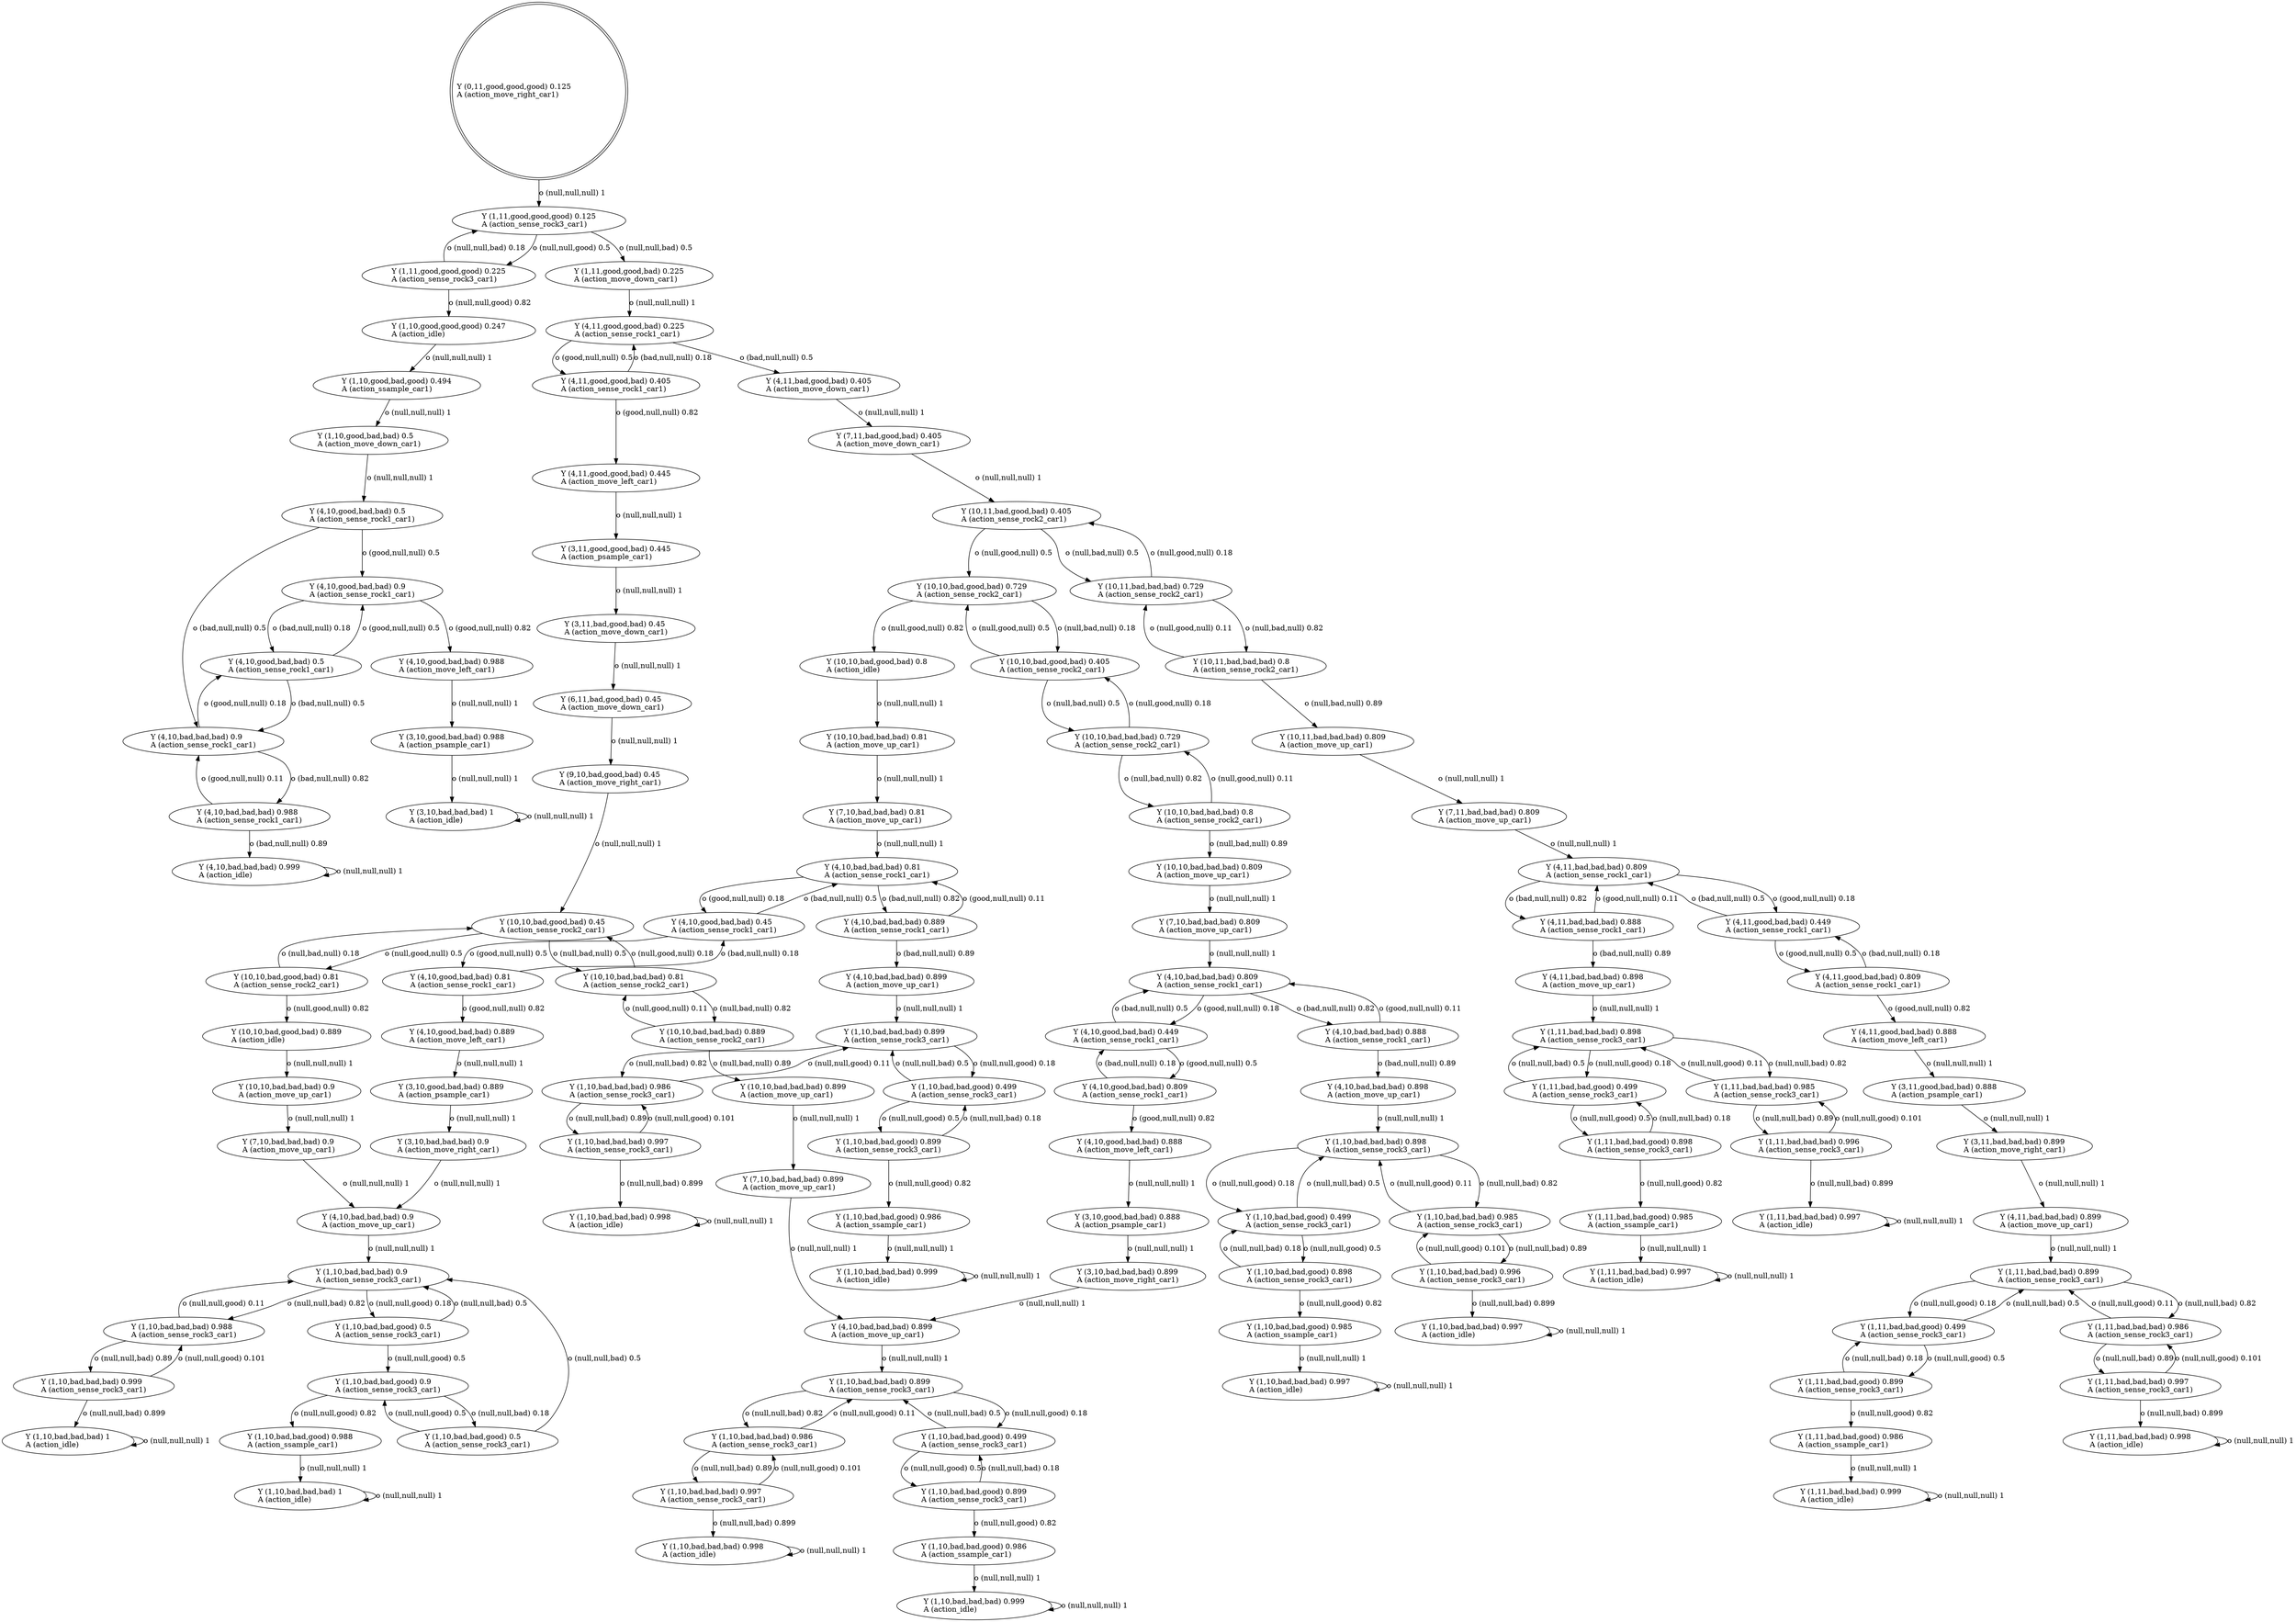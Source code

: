 digraph "G" {
root [label="Y (0,11,good,good,good) 0.125\lA (action_move_right_car1)\l", labeljust="l", shape=doublecircle];
x0row1 [label="Y (1,11,good,good,good) 0.125\lA (action_sense_rock3_car1)\l"];
x0row17 [label="Y (1,11,good,good,good) 0.225\lA (action_sense_rock3_car1)\l"];
x0row18 [label="Y (1,11,good,good,bad) 0.225\lA (action_move_down_car1)\l"];
x0row37 [label="Y (1,10,good,good,good) 0.247\lA (action_idle)\l"];
x0row48 [label="Y (1,10,good,bad,good) 0.494\lA (action_ssample_car1)\l"];
x0row51 [label="Y (1,10,good,bad,bad) 0.5\lA (action_move_down_car1)\l"];
x0row59 [label="Y (4,10,good,bad,bad) 0.5\lA (action_sense_rock1_car1)\l"];
x0row67 [label="Y (4,10,good,bad,bad) 0.9\lA (action_sense_rock1_car1)\l"];
x0row68 [label="Y (4,10,bad,bad,bad) 0.9\lA (action_sense_rock1_car1)\l"];
x0row74 [label="Y (4,10,good,bad,bad) 0.988\lA (action_move_left_car1)\l"];
x0row75 [label="Y (4,10,good,bad,bad) 0.5\lA (action_sense_rock1_car1)\l"];
x0row78 [label="Y (3,10,good,bad,bad) 0.988\lA (action_psample_car1)\l"];
x0row86 [label="Y (3,10,bad,bad,bad) 1\lA (action_idle)\l"];
x0row188 [label="Y (10,10,bad,good,bad) 0.45\lA (action_sense_rock2_car1)\l"];
x0row99 [label="Y (4,10,bad,bad,bad) 0.988\lA (action_sense_rock1_car1)\l"];
x0row105 [label="Y (4,10,bad,bad,bad) 0.999\lA (action_idle)\l"];
x0row109 [label="Y (1,10,bad,bad,bad) 0.999\lA (action_idle)\l"];
x0row115 [label="Y (4,11,good,good,bad) 0.225\lA (action_sense_rock1_car1)\l"];
x0row125 [label="Y (4,11,good,good,bad) 0.405\lA (action_sense_rock1_car1)\l"];
x0row126 [label="Y (4,11,bad,good,bad) 0.405\lA (action_move_down_car1)\l"];
x0row136 [label="Y (4,11,good,good,bad) 0.445\lA (action_move_left_car1)\l"];
x0row143 [label="Y (3,11,good,good,bad) 0.445\lA (action_psample_car1)\l"];
x0row155 [label="Y (3,11,bad,good,bad) 0.45\lA (action_move_down_car1)\l"];
x0row166 [label="Y (6,11,bad,good,bad) 0.45\lA (action_move_down_car1)\l"];
x0row186 [label="Y (9,10,bad,good,bad) 0.45\lA (action_move_right_car1)\l"];
x0row196 [label="Y (10,10,bad,bad,bad) 0.9\lA (action_move_up_car1)\l"];
x0row197 [label="Y (10,10,bad,good,bad) 0.81\lA (action_sense_rock2_car1)\l"];
x0row198 [label="Y (10,10,bad,bad,bad) 0.81\lA (action_sense_rock2_car1)\l"];
x0row204 [label="Y (10,10,bad,good,bad) 0.889\lA (action_idle)\l"];
x0row216 [label="Y (7,10,bad,bad,bad) 0.9\lA (action_move_up_car1)\l"];
x0row222 [label="Y (4,10,bad,bad,bad) 0.9\lA (action_move_up_car1)\l"];
x0row227 [label="Y (3,10,bad,bad,bad) 0.9\lA (action_move_right_car1)\l"];
x0row228 [label="Y (1,10,bad,bad,bad) 0.9\lA (action_sense_rock3_car1)\l"];
x0row234 [label="Y (1,10,bad,bad,bad) 1\lA (action_idle)\l"];
x0row235 [label="Y (1,10,bad,bad,good) 0.5\lA (action_sense_rock3_car1)\l"];
x0row236 [label="Y (1,10,bad,bad,bad) 0.988\lA (action_sense_rock3_car1)\l"];
x0row240 [label="Y (1,10,bad,bad,good) 0.5\lA (action_sense_rock3_car1)\l"];
x0row242 [label="Y (1,10,bad,bad,good) 0.9\lA (action_sense_rock3_car1)\l"];
x0row247 [label="Y (1,10,bad,bad,good) 0.988\lA (action_ssample_car1)\l"];
x0row514 [label="Y (1,10,bad,bad,good) 0.986\lA (action_ssample_car1)\l"];
x0row259 [label="Y (1,10,bad,bad,bad) 0.999\lA (action_sense_rock3_car1)\l"];
x0row264 [label="Y (1,10,bad,bad,bad) 1\lA (action_idle)\l"];
x0row274 [label="Y (10,10,bad,bad,bad) 0.889\lA (action_sense_rock2_car1)\l"];
x0row281 [label="Y (10,10,bad,bad,bad) 0.899\lA (action_move_up_car1)\l"];
x0row287 [label="Y (7,10,bad,bad,bad) 0.899\lA (action_move_up_car1)\l"];
x0row294 [label="Y (4,10,bad,bad,bad) 0.899\lA (action_move_up_car1)\l"];
x0row301 [label="Y (3,10,bad,bad,bad) 0.899\lA (action_move_right_car1)\l"];
x0row302 [label="Y (1,10,bad,bad,bad) 0.899\lA (action_sense_rock3_car1)\l"];
x0row307 [label="Y (4,11,bad,bad,bad) 0.899\lA (action_move_up_car1)\l"];
x0row310 [label="Y (1,10,bad,bad,bad) 0.999\lA (action_idle)\l"];
x0row313 [label="Y (1,10,bad,bad,good) 0.499\lA (action_sense_rock3_car1)\l"];
x0row314 [label="Y (1,10,bad,bad,bad) 0.986\lA (action_sense_rock3_car1)\l"];
x0row315 [label="Y (1,11,bad,bad,bad) 0.899\lA (action_sense_rock3_car1)\l"];
x0row321 [label="Y (1,10,bad,bad,good) 0.899\lA (action_sense_rock3_car1)\l"];
x0row322 [label="Y (1,11,bad,bad,good) 0.499\lA (action_sense_rock3_car1)\l"];
x0row328 [label="Y (1,10,bad,bad,good) 0.986\lA (action_ssample_car1)\l"];
x0row329 [label="Y (1,11,bad,bad,good) 0.899\lA (action_sense_rock3_car1)\l"];
x0row336 [label="Y (1,11,bad,bad,good) 0.986\lA (action_ssample_car1)\l"];
x0row342 [label="Y (1,11,bad,bad,bad) 0.999\lA (action_idle)\l"];
x0row348 [label="Y (1,10,bad,bad,bad) 0.997\lA (action_sense_rock3_car1)\l"];
x0row349 [label="Y (1,11,bad,bad,bad) 0.986\lA (action_sense_rock3_car1)\l"];
x0row355 [label="Y (1,10,bad,bad,bad) 0.998\lA (action_idle)\l"];
x0row356 [label="Y (1,11,bad,bad,bad) 0.997\lA (action_sense_rock3_car1)\l"];
x0row363 [label="Y (1,11,bad,bad,bad) 0.998\lA (action_idle)\l"];
x0row367 [label="Y (7,11,bad,good,bad) 0.405\lA (action_move_down_car1)\l"];
x0row376 [label="Y (10,11,bad,good,bad) 0.405\lA (action_sense_rock2_car1)\l"];
x0row390 [label="Y (10,11,bad,bad,bad) 0.729\lA (action_sense_rock2_car1)\l"];
x0row393 [label="Y (10,10,bad,good,bad) 0.405\lA (action_sense_rock2_car1)\l"];
x0row402 [label="Y (10,10,bad,good,bad) 0.729\lA (action_sense_rock2_car1)\l"];
x0row406 [label="Y (10,10,bad,bad,bad) 0.81\lA (action_move_up_car1)\l"];
x0row409 [label="Y (10,10,bad,good,bad) 0.8\lA (action_idle)\l"];
x0row422 [label="Y (7,10,bad,bad,bad) 0.81\lA (action_move_up_car1)\l"];
x0row429 [label="Y (4,10,bad,bad,bad) 0.81\lA (action_sense_rock1_car1)\l"];
x0row438 [label="Y (4,10,good,bad,bad) 0.45\lA (action_sense_rock1_car1)\l"];
x0row439 [label="Y (4,10,bad,bad,bad) 0.889\lA (action_sense_rock1_car1)\l"];
x0row447 [label="Y (4,10,good,bad,bad) 0.81\lA (action_sense_rock1_car1)\l"];
x0row455 [label="Y (4,10,good,bad,bad) 0.889\lA (action_move_left_car1)\l"];
x0row460 [label="Y (3,10,good,bad,bad) 0.889\lA (action_psample_car1)\l"];
x0row483 [label="Y (4,10,bad,bad,bad) 0.899\lA (action_move_up_car1)\l"];
x0row489 [label="Y (1,10,bad,bad,bad) 0.899\lA (action_sense_rock3_car1)\l"];
x0row499 [label="Y (1,10,bad,bad,good) 0.499\lA (action_sense_rock3_car1)\l"];
x0row500 [label="Y (1,10,bad,bad,bad) 0.986\lA (action_sense_rock3_car1)\l"];
x0row507 [label="Y (1,10,bad,bad,good) 0.899\lA (action_sense_rock3_car1)\l"];
x0row533 [label="Y (1,10,bad,bad,bad) 0.997\lA (action_sense_rock3_car1)\l"];
x0row540 [label="Y (1,10,bad,bad,bad) 0.998\lA (action_idle)\l"];
x0row553 [label="Y (10,10,bad,bad,bad) 0.729\lA (action_sense_rock2_car1)\l"];
x0row561 [label="Y (10,10,bad,bad,bad) 0.8\lA (action_sense_rock2_car1)\l"];
x0row569 [label="Y (10,10,bad,bad,bad) 0.809\lA (action_move_up_car1)\l"];
x0row572 [label="Y (10,11,bad,bad,bad) 0.8\lA (action_sense_rock2_car1)\l"];
x0row575 [label="Y (7,10,bad,bad,bad) 0.809\lA (action_move_up_car1)\l"];
x0row581 [label="Y (10,11,bad,bad,bad) 0.809\lA (action_move_up_car1)\l"];
x0row584 [label="Y (4,10,bad,bad,bad) 0.809\lA (action_sense_rock1_car1)\l"];
x0row591 [label="Y (7,11,bad,bad,bad) 0.809\lA (action_move_up_car1)\l"];
x0row595 [label="Y (4,10,good,bad,bad) 0.449\lA (action_sense_rock1_car1)\l"];
x0row596 [label="Y (4,10,bad,bad,bad) 0.888\lA (action_sense_rock1_car1)\l"];
x0row601 [label="Y (4,11,bad,bad,bad) 0.809\lA (action_sense_rock1_car1)\l"];
x0row606 [label="Y (4,10,good,bad,bad) 0.809\lA (action_sense_rock1_car1)\l"];
x0row611 [label="Y (4,11,good,bad,bad) 0.449\lA (action_sense_rock1_car1)\l"];
x0row616 [label="Y (4,10,good,bad,bad) 0.888\lA (action_move_left_car1)\l"];
x0row621 [label="Y (4,11,good,bad,bad) 0.809\lA (action_sense_rock1_car1)\l"];
x0row623 [label="Y (3,10,good,bad,bad) 0.888\lA (action_psample_car1)\l"];
x0row631 [label="Y (4,11,good,bad,bad) 0.888\lA (action_move_left_car1)\l"];
x0row641 [label="Y (3,11,good,bad,bad) 0.888\lA (action_psample_car1)\l"];
x0row647 [label="Y (3,11,bad,bad,bad) 0.899\lA (action_move_right_car1)\l"];
x0row652 [label="Y (4,10,bad,bad,bad) 0.898\lA (action_move_up_car1)\l"];
x0row657 [label="Y (4,11,bad,bad,bad) 0.888\lA (action_sense_rock1_car1)\l"];
x0row660 [label="Y (1,10,bad,bad,bad) 0.898\lA (action_sense_rock3_car1)\l"];
x0row667 [label="Y (4,11,bad,bad,bad) 0.898\lA (action_move_up_car1)\l"];
x0row670 [label="Y (1,10,bad,bad,bad) 0.997\lA (action_idle)\l"];
x0row675 [label="Y (1,10,bad,bad,good) 0.499\lA (action_sense_rock3_car1)\l"];
x0row677 [label="Y (1,11,bad,bad,bad) 0.898\lA (action_sense_rock3_car1)\l"];
x0row676 [label="Y (1,10,bad,bad,bad) 0.985\lA (action_sense_rock3_car1)\l"];
x0row685 [label="Y (1,10,bad,bad,good) 0.898\lA (action_sense_rock3_car1)\l"];
x0row686 [label="Y (1,11,bad,bad,good) 0.499\lA (action_sense_rock3_car1)\l"];
x0row694 [label="Y (1,10,bad,bad,good) 0.985\lA (action_ssample_car1)\l"];
x0row695 [label="Y (1,11,bad,bad,good) 0.898\lA (action_sense_rock3_car1)\l"];
x0row704 [label="Y (1,11,bad,bad,good) 0.985\lA (action_ssample_car1)\l"];
x0row712 [label="Y (1,11,bad,bad,bad) 0.997\lA (action_idle)\l"];
x0row720 [label="Y (1,10,bad,bad,bad) 0.996\lA (action_sense_rock3_car1)\l"];
x0row721 [label="Y (1,11,bad,bad,bad) 0.985\lA (action_sense_rock3_car1)\l"];
x0row729 [label="Y (1,10,bad,bad,bad) 0.997\lA (action_idle)\l"];
x0row730 [label="Y (1,11,bad,bad,bad) 0.996\lA (action_sense_rock3_car1)\l"];
x0row739 [label="Y (1,11,bad,bad,bad) 0.997\lA (action_idle)\l"];
root -> x0row1  [key=0, label="o (null,null,null) 1\l"];
x0row1 -> x0row17  [key=0, label="o (null,null,good) 0.5\l"];
x0row1 -> x0row18  [key=0, label="o (null,null,bad) 0.5\l"];
x0row17 -> x0row1  [key=0, label="o (null,null,bad) 0.18\l"];
x0row17 -> x0row37  [key=0, label="o (null,null,good) 0.82\l"];
x0row18 -> x0row115  [key=0, label="o (null,null,null) 1\l"];
x0row37 -> x0row48  [key=0, label="o (null,null,null) 1\l"];
x0row48 -> x0row51  [key=0, label="o (null,null,null) 1\l"];
x0row51 -> x0row59  [key=0, label="o (null,null,null) 1\l"];
x0row59 -> x0row67  [key=0, label="o (good,null,null) 0.5\l"];
x0row59 -> x0row68  [key=0, label="o (bad,null,null) 0.5\l"];
x0row67 -> x0row74  [key=0, label="o (good,null,null) 0.82\l"];
x0row67 -> x0row75  [key=0, label="o (bad,null,null) 0.18\l"];
x0row68 -> x0row75  [key=0, label="o (good,null,null) 0.18\l"];
x0row68 -> x0row99  [key=0, label="o (bad,null,null) 0.82\l"];
x0row74 -> x0row78  [key=0, label="o (null,null,null) 1\l"];
x0row75 -> x0row67  [key=0, label="o (good,null,null) 0.5\l"];
x0row75 -> x0row68  [key=0, label="o (bad,null,null) 0.5\l"];
x0row78 -> x0row86  [key=0, label="o (null,null,null) 1\l"];
x0row86 -> x0row86  [key=0, label="o (null,null,null) 1\l"];
x0row188 -> x0row197  [key=0, label="o (null,good,null) 0.5\l"];
x0row188 -> x0row198  [key=0, label="o (null,bad,null) 0.5\l"];
x0row99 -> x0row68  [key=0, label="o (good,null,null) 0.11\l"];
x0row99 -> x0row105  [key=0, label="o (bad,null,null) 0.89\l"];
x0row105 -> x0row105  [key=0, label="o (null,null,null) 1\l"];
x0row109 -> x0row109  [key=0, label="o (null,null,null) 1\l"];
x0row115 -> x0row125  [key=0, label="o (good,null,null) 0.5\l"];
x0row115 -> x0row126  [key=0, label="o (bad,null,null) 0.5\l"];
x0row125 -> x0row136  [key=0, label="o (good,null,null) 0.82\l"];
x0row125 -> x0row115  [key=0, label="o (bad,null,null) 0.18\l"];
x0row126 -> x0row367  [key=0, label="o (null,null,null) 1\l"];
x0row136 -> x0row143  [key=0, label="o (null,null,null) 1\l"];
x0row143 -> x0row155  [key=0, label="o (null,null,null) 1\l"];
x0row155 -> x0row166  [key=0, label="o (null,null,null) 1\l"];
x0row166 -> x0row186  [key=0, label="o (null,null,null) 1\l"];
x0row186 -> x0row188  [key=0, label="o (null,null,null) 1\l"];
x0row196 -> x0row216  [key=0, label="o (null,null,null) 1\l"];
x0row197 -> x0row204  [key=0, label="o (null,good,null) 0.82\l"];
x0row197 -> x0row188  [key=0, label="o (null,bad,null) 0.18\l"];
x0row198 -> x0row188  [key=0, label="o (null,good,null) 0.18\l"];
x0row198 -> x0row274  [key=0, label="o (null,bad,null) 0.82\l"];
x0row204 -> x0row196  [key=0, label="o (null,null,null) 1\l"];
x0row216 -> x0row222  [key=0, label="o (null,null,null) 1\l"];
x0row222 -> x0row228  [key=0, label="o (null,null,null) 1\l"];
x0row227 -> x0row222  [key=0, label="o (null,null,null) 1\l"];
x0row228 -> x0row235  [key=0, label="o (null,null,good) 0.18\l"];
x0row228 -> x0row236  [key=0, label="o (null,null,bad) 0.82\l"];
x0row234 -> x0row234  [key=0, label="o (null,null,null) 1\l"];
x0row235 -> x0row242  [key=0, label="o (null,null,good) 0.5\l"];
x0row235 -> x0row228  [key=0, label="o (null,null,bad) 0.5\l"];
x0row236 -> x0row228  [key=0, label="o (null,null,good) 0.11\l"];
x0row236 -> x0row259  [key=0, label="o (null,null,bad) 0.89\l"];
x0row240 -> x0row242  [key=0, label="o (null,null,good) 0.5\l"];
x0row240 -> x0row228  [key=0, label="o (null,null,bad) 0.5\l"];
x0row242 -> x0row247  [key=0, label="o (null,null,good) 0.82\l"];
x0row242 -> x0row240  [key=0, label="o (null,null,bad) 0.18\l"];
x0row247 -> x0row234  [key=0, label="o (null,null,null) 1\l"];
x0row514 -> x0row109  [key=0, label="o (null,null,null) 1\l"];
x0row259 -> x0row236  [key=0, label="o (null,null,good) 0.101\l"];
x0row259 -> x0row264  [key=0, label="o (null,null,bad) 0.899\l"];
x0row264 -> x0row264  [key=0, label="o (null,null,null) 1\l"];
x0row274 -> x0row198  [key=0, label="o (null,good,null) 0.11\l"];
x0row274 -> x0row281  [key=0, label="o (null,bad,null) 0.89\l"];
x0row281 -> x0row287  [key=0, label="o (null,null,null) 1\l"];
x0row287 -> x0row294  [key=0, label="o (null,null,null) 1\l"];
x0row294 -> x0row302  [key=0, label="o (null,null,null) 1\l"];
x0row301 -> x0row294  [key=0, label="o (null,null,null) 1\l"];
x0row302 -> x0row313  [key=0, label="o (null,null,good) 0.18\l"];
x0row302 -> x0row314  [key=0, label="o (null,null,bad) 0.82\l"];
x0row307 -> x0row315  [key=0, label="o (null,null,null) 1\l"];
x0row310 -> x0row310  [key=0, label="o (null,null,null) 1\l"];
x0row313 -> x0row321  [key=0, label="o (null,null,good) 0.5\l"];
x0row313 -> x0row302  [key=0, label="o (null,null,bad) 0.5\l"];
x0row314 -> x0row302  [key=0, label="o (null,null,good) 0.11\l"];
x0row314 -> x0row348  [key=0, label="o (null,null,bad) 0.89\l"];
x0row315 -> x0row322  [key=0, label="o (null,null,good) 0.18\l"];
x0row315 -> x0row349  [key=0, label="o (null,null,bad) 0.82\l"];
x0row321 -> x0row328  [key=0, label="o (null,null,good) 0.82\l"];
x0row321 -> x0row313  [key=0, label="o (null,null,bad) 0.18\l"];
x0row322 -> x0row329  [key=0, label="o (null,null,good) 0.5\l"];
x0row322 -> x0row315  [key=0, label="o (null,null,bad) 0.5\l"];
x0row328 -> x0row310  [key=0, label="o (null,null,null) 1\l"];
x0row329 -> x0row336  [key=0, label="o (null,null,good) 0.82\l"];
x0row329 -> x0row322  [key=0, label="o (null,null,bad) 0.18\l"];
x0row336 -> x0row342  [key=0, label="o (null,null,null) 1\l"];
x0row342 -> x0row342  [key=0, label="o (null,null,null) 1\l"];
x0row348 -> x0row314  [key=0, label="o (null,null,good) 0.101\l"];
x0row348 -> x0row355  [key=0, label="o (null,null,bad) 0.899\l"];
x0row349 -> x0row315  [key=0, label="o (null,null,good) 0.11\l"];
x0row349 -> x0row356  [key=0, label="o (null,null,bad) 0.89\l"];
x0row355 -> x0row355  [key=0, label="o (null,null,null) 1\l"];
x0row356 -> x0row349  [key=0, label="o (null,null,good) 0.101\l"];
x0row356 -> x0row363  [key=0, label="o (null,null,bad) 0.899\l"];
x0row363 -> x0row363  [key=0, label="o (null,null,null) 1\l"];
x0row367 -> x0row376  [key=0, label="o (null,null,null) 1\l"];
x0row376 -> x0row390  [key=0, label="o (null,bad,null) 0.5\l"];
x0row376 -> x0row402  [key=0, label="o (null,good,null) 0.5\l"];
x0row390 -> x0row376  [key=0, label="o (null,good,null) 0.18\l"];
x0row390 -> x0row572  [key=0, label="o (null,bad,null) 0.82\l"];
x0row393 -> x0row402  [key=0, label="o (null,good,null) 0.5\l"];
x0row393 -> x0row553  [key=0, label="o (null,bad,null) 0.5\l"];
x0row402 -> x0row409  [key=0, label="o (null,good,null) 0.82\l"];
x0row402 -> x0row393  [key=0, label="o (null,bad,null) 0.18\l"];
x0row406 -> x0row422  [key=0, label="o (null,null,null) 1\l"];
x0row409 -> x0row406  [key=0, label="o (null,null,null) 1\l"];
x0row422 -> x0row429  [key=0, label="o (null,null,null) 1\l"];
x0row429 -> x0row438  [key=0, label="o (good,null,null) 0.18\l"];
x0row429 -> x0row439  [key=0, label="o (bad,null,null) 0.82\l"];
x0row438 -> x0row447  [key=0, label="o (good,null,null) 0.5\l"];
x0row438 -> x0row429  [key=0, label="o (bad,null,null) 0.5\l"];
x0row439 -> x0row429  [key=0, label="o (good,null,null) 0.11\l"];
x0row439 -> x0row483  [key=0, label="o (bad,null,null) 0.89\l"];
x0row447 -> x0row455  [key=0, label="o (good,null,null) 0.82\l"];
x0row447 -> x0row438  [key=0, label="o (bad,null,null) 0.18\l"];
x0row455 -> x0row460  [key=0, label="o (null,null,null) 1\l"];
x0row460 -> x0row227  [key=0, label="o (null,null,null) 1\l"];
x0row483 -> x0row489  [key=0, label="o (null,null,null) 1\l"];
x0row489 -> x0row499  [key=0, label="o (null,null,good) 0.18\l"];
x0row489 -> x0row500  [key=0, label="o (null,null,bad) 0.82\l"];
x0row499 -> x0row507  [key=0, label="o (null,null,good) 0.5\l"];
x0row499 -> x0row489  [key=0, label="o (null,null,bad) 0.5\l"];
x0row500 -> x0row489  [key=0, label="o (null,null,good) 0.11\l"];
x0row500 -> x0row533  [key=0, label="o (null,null,bad) 0.89\l"];
x0row507 -> x0row514  [key=0, label="o (null,null,good) 0.82\l"];
x0row507 -> x0row499  [key=0, label="o (null,null,bad) 0.18\l"];
x0row533 -> x0row500  [key=0, label="o (null,null,good) 0.101\l"];
x0row533 -> x0row540  [key=0, label="o (null,null,bad) 0.899\l"];
x0row540 -> x0row540  [key=0, label="o (null,null,null) 1\l"];
x0row553 -> x0row393  [key=0, label="o (null,good,null) 0.18\l"];
x0row553 -> x0row561  [key=0, label="o (null,bad,null) 0.82\l"];
x0row561 -> x0row553  [key=0, label="o (null,good,null) 0.11\l"];
x0row561 -> x0row569  [key=0, label="o (null,bad,null) 0.89\l"];
x0row569 -> x0row575  [key=0, label="o (null,null,null) 1\l"];
x0row572 -> x0row390  [key=0, label="o (null,good,null) 0.11\l"];
x0row572 -> x0row581  [key=0, label="o (null,bad,null) 0.89\l"];
x0row575 -> x0row584  [key=0, label="o (null,null,null) 1\l"];
x0row581 -> x0row591  [key=0, label="o (null,null,null) 1\l"];
x0row584 -> x0row595  [key=0, label="o (good,null,null) 0.18\l"];
x0row584 -> x0row596  [key=0, label="o (bad,null,null) 0.82\l"];
x0row591 -> x0row601  [key=0, label="o (null,null,null) 1\l"];
x0row595 -> x0row606  [key=0, label="o (good,null,null) 0.5\l"];
x0row595 -> x0row584  [key=0, label="o (bad,null,null) 0.5\l"];
x0row596 -> x0row584  [key=0, label="o (good,null,null) 0.11\l"];
x0row596 -> x0row652  [key=0, label="o (bad,null,null) 0.89\l"];
x0row601 -> x0row611  [key=0, label="o (good,null,null) 0.18\l"];
x0row601 -> x0row657  [key=0, label="o (bad,null,null) 0.82\l"];
x0row606 -> x0row616  [key=0, label="o (good,null,null) 0.82\l"];
x0row606 -> x0row595  [key=0, label="o (bad,null,null) 0.18\l"];
x0row611 -> x0row621  [key=0, label="o (good,null,null) 0.5\l"];
x0row611 -> x0row601  [key=0, label="o (bad,null,null) 0.5\l"];
x0row616 -> x0row623  [key=0, label="o (null,null,null) 1\l"];
x0row621 -> x0row631  [key=0, label="o (good,null,null) 0.82\l"];
x0row621 -> x0row611  [key=0, label="o (bad,null,null) 0.18\l"];
x0row623 -> x0row301  [key=0, label="o (null,null,null) 1\l"];
x0row631 -> x0row641  [key=0, label="o (null,null,null) 1\l"];
x0row641 -> x0row647  [key=0, label="o (null,null,null) 1\l"];
x0row647 -> x0row307  [key=0, label="o (null,null,null) 1\l"];
x0row652 -> x0row660  [key=0, label="o (null,null,null) 1\l"];
x0row657 -> x0row601  [key=0, label="o (good,null,null) 0.11\l"];
x0row657 -> x0row667  [key=0, label="o (bad,null,null) 0.89\l"];
x0row660 -> x0row675  [key=0, label="o (null,null,good) 0.18\l"];
x0row660 -> x0row676  [key=0, label="o (null,null,bad) 0.82\l"];
x0row667 -> x0row677  [key=0, label="o (null,null,null) 1\l"];
x0row670 -> x0row670  [key=0, label="o (null,null,null) 1\l"];
x0row675 -> x0row685  [key=0, label="o (null,null,good) 0.5\l"];
x0row675 -> x0row660  [key=0, label="o (null,null,bad) 0.5\l"];
x0row677 -> x0row686  [key=0, label="o (null,null,good) 0.18\l"];
x0row677 -> x0row721  [key=0, label="o (null,null,bad) 0.82\l"];
x0row676 -> x0row660  [key=0, label="o (null,null,good) 0.11\l"];
x0row676 -> x0row720  [key=0, label="o (null,null,bad) 0.89\l"];
x0row685 -> x0row694  [key=0, label="o (null,null,good) 0.82\l"];
x0row685 -> x0row675  [key=0, label="o (null,null,bad) 0.18\l"];
x0row686 -> x0row695  [key=0, label="o (null,null,good) 0.5\l"];
x0row686 -> x0row677  [key=0, label="o (null,null,bad) 0.5\l"];
x0row694 -> x0row670  [key=0, label="o (null,null,null) 1\l"];
x0row695 -> x0row704  [key=0, label="o (null,null,good) 0.82\l"];
x0row695 -> x0row686  [key=0, label="o (null,null,bad) 0.18\l"];
x0row704 -> x0row712  [key=0, label="o (null,null,null) 1\l"];
x0row712 -> x0row712  [key=0, label="o (null,null,null) 1\l"];
x0row720 -> x0row676  [key=0, label="o (null,null,good) 0.101\l"];
x0row720 -> x0row729  [key=0, label="o (null,null,bad) 0.899\l"];
x0row721 -> x0row677  [key=0, label="o (null,null,good) 0.11\l"];
x0row721 -> x0row730  [key=0, label="o (null,null,bad) 0.89\l"];
x0row729 -> x0row729  [key=0, label="o (null,null,null) 1\l"];
x0row730 -> x0row721  [key=0, label="o (null,null,good) 0.101\l"];
x0row730 -> x0row739  [key=0, label="o (null,null,bad) 0.899\l"];
x0row739 -> x0row739  [key=0, label="o (null,null,null) 1\l"];
}
